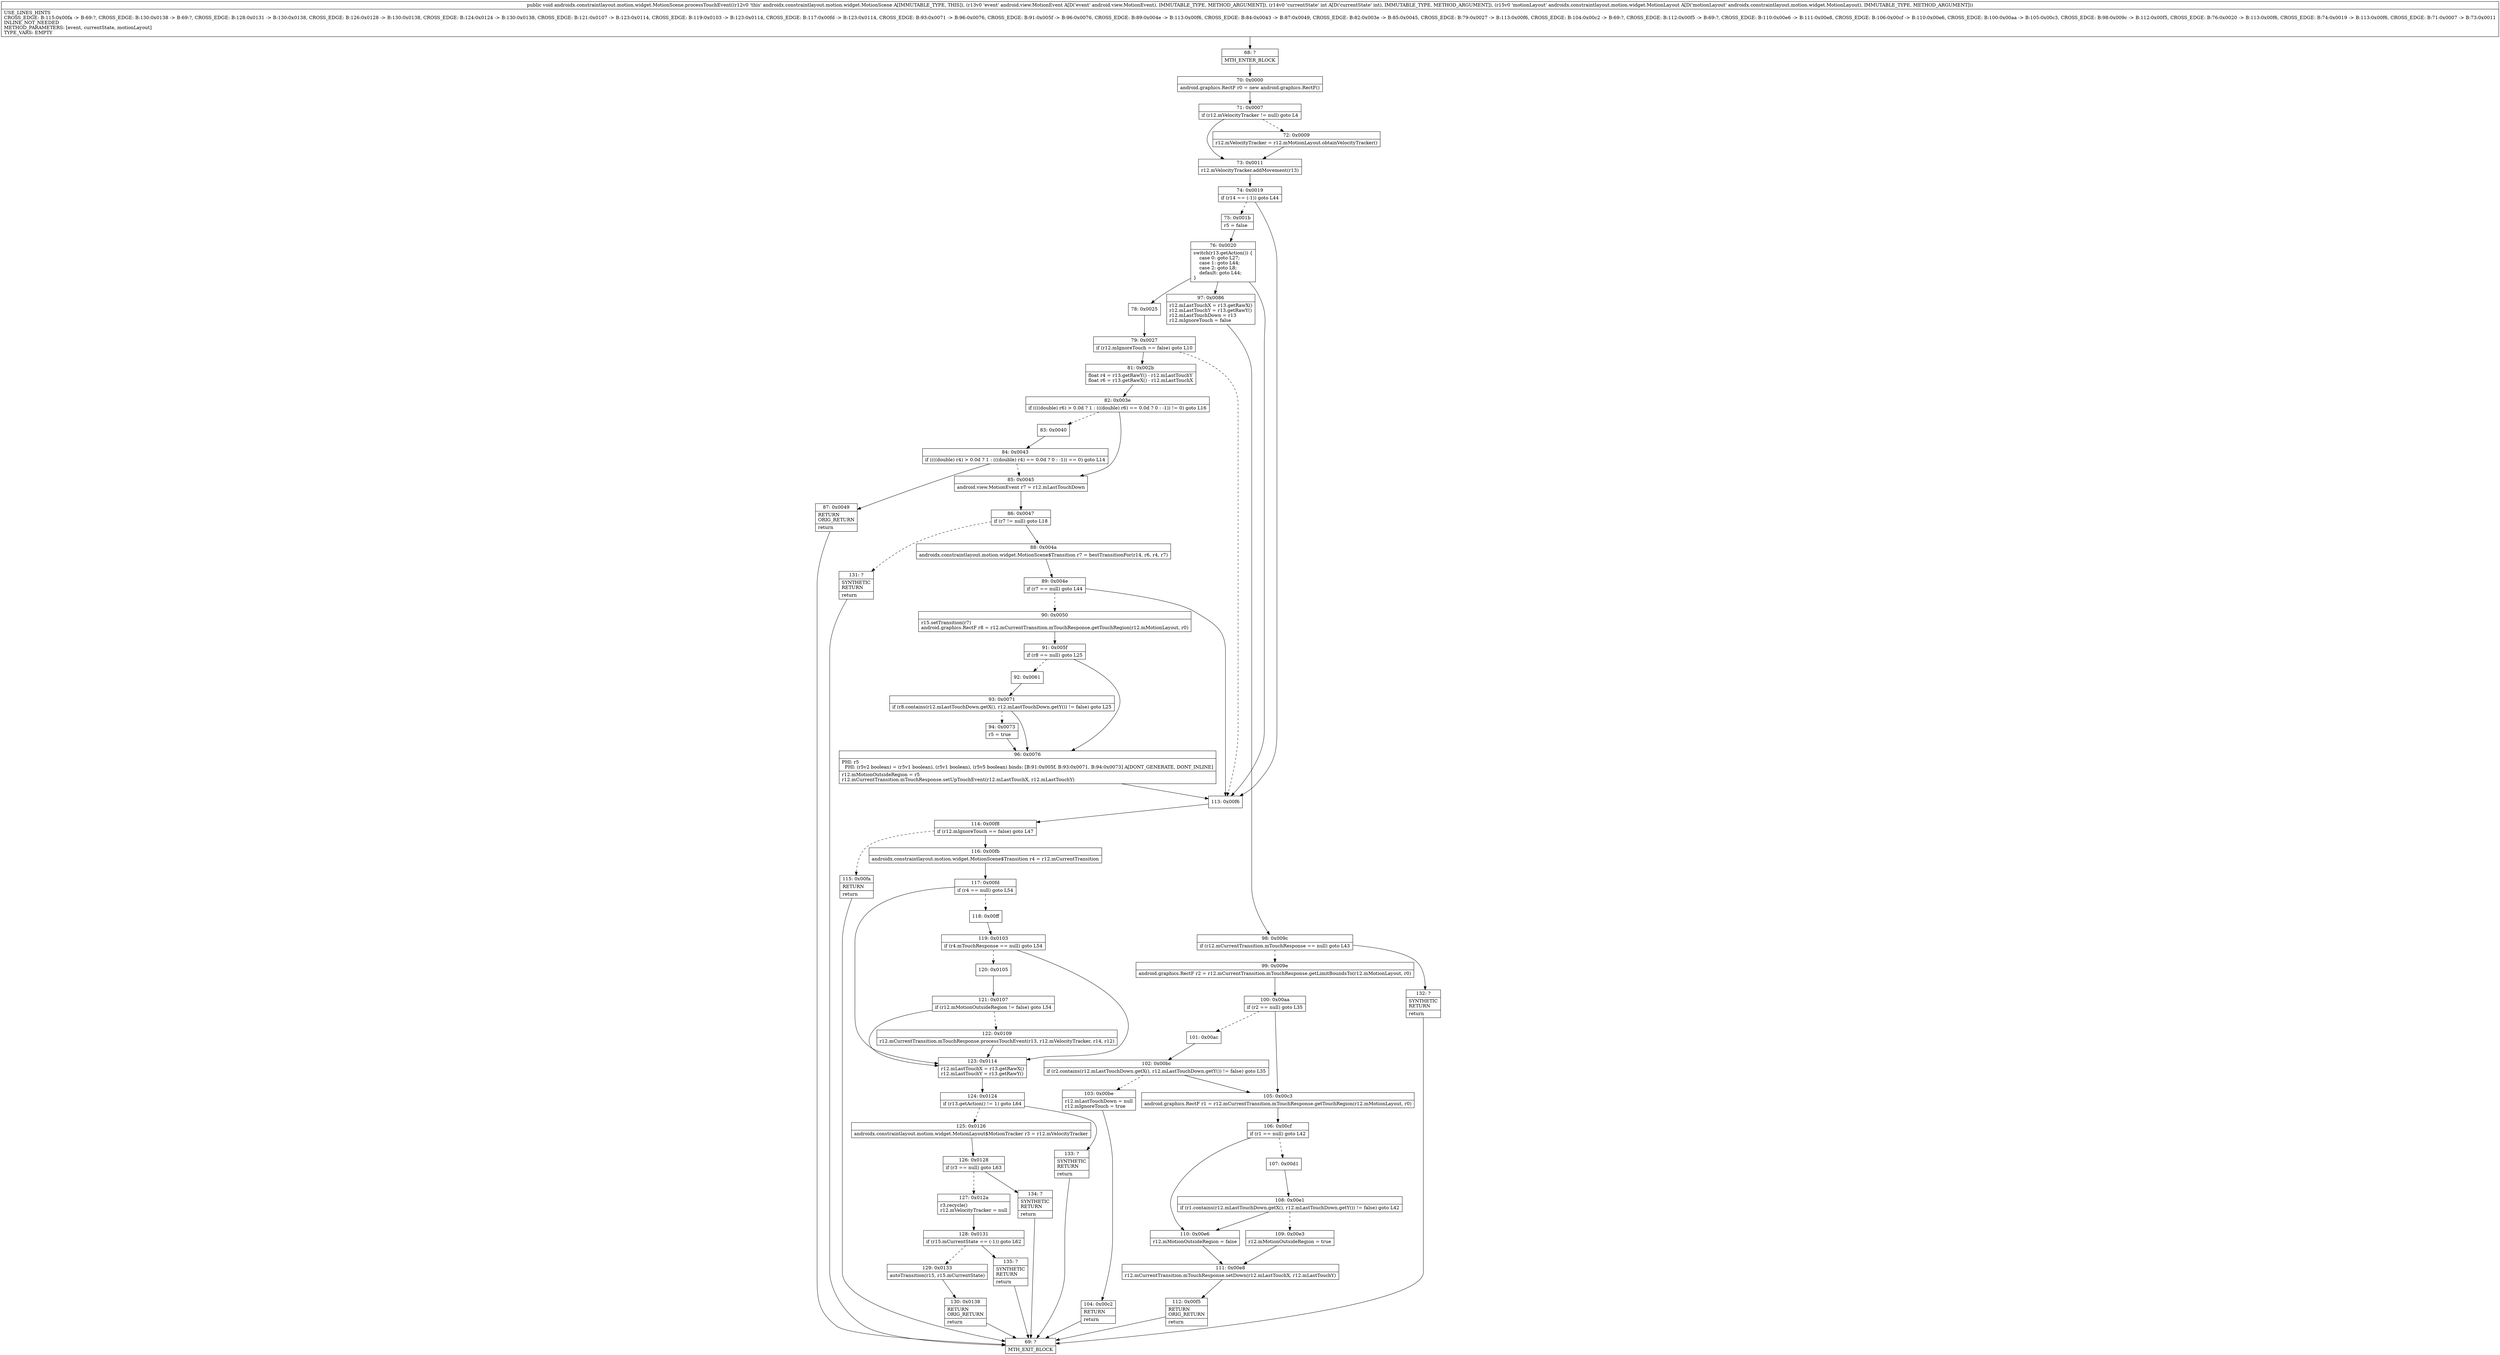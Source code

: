 digraph "CFG forandroidx.constraintlayout.motion.widget.MotionScene.processTouchEvent(Landroid\/view\/MotionEvent;ILandroidx\/constraintlayout\/motion\/widget\/MotionLayout;)V" {
Node_68 [shape=record,label="{68\:\ ?|MTH_ENTER_BLOCK\l}"];
Node_70 [shape=record,label="{70\:\ 0x0000|android.graphics.RectF r0 = new android.graphics.RectF()\l}"];
Node_71 [shape=record,label="{71\:\ 0x0007|if (r12.mVelocityTracker != null) goto L4\l}"];
Node_72 [shape=record,label="{72\:\ 0x0009|r12.mVelocityTracker = r12.mMotionLayout.obtainVelocityTracker()\l}"];
Node_73 [shape=record,label="{73\:\ 0x0011|r12.mVelocityTracker.addMovement(r13)\l}"];
Node_74 [shape=record,label="{74\:\ 0x0019|if (r14 == (\-1)) goto L44\l}"];
Node_75 [shape=record,label="{75\:\ 0x001b|r5 = false\l}"];
Node_76 [shape=record,label="{76\:\ 0x0020|switch(r13.getAction()) \{\l    case 0: goto L27;\l    case 1: goto L44;\l    case 2: goto L8;\l    default: goto L44;\l\}\l}"];
Node_78 [shape=record,label="{78\:\ 0x0025}"];
Node_79 [shape=record,label="{79\:\ 0x0027|if (r12.mIgnoreTouch == false) goto L10\l}"];
Node_81 [shape=record,label="{81\:\ 0x002b|float r4 = r13.getRawY() \- r12.mLastTouchY\lfloat r6 = r13.getRawX() \- r12.mLastTouchX\l}"];
Node_82 [shape=record,label="{82\:\ 0x003e|if ((((double) r6) \> 0.0d ? 1 : (((double) r6) == 0.0d ? 0 : \-1)) != 0) goto L16\l}"];
Node_83 [shape=record,label="{83\:\ 0x0040}"];
Node_84 [shape=record,label="{84\:\ 0x0043|if ((((double) r4) \> 0.0d ? 1 : (((double) r4) == 0.0d ? 0 : \-1)) == 0) goto L14\l}"];
Node_87 [shape=record,label="{87\:\ 0x0049|RETURN\lORIG_RETURN\l|return\l}"];
Node_69 [shape=record,label="{69\:\ ?|MTH_EXIT_BLOCK\l}"];
Node_85 [shape=record,label="{85\:\ 0x0045|android.view.MotionEvent r7 = r12.mLastTouchDown\l}"];
Node_86 [shape=record,label="{86\:\ 0x0047|if (r7 != null) goto L18\l}"];
Node_88 [shape=record,label="{88\:\ 0x004a|androidx.constraintlayout.motion.widget.MotionScene$Transition r7 = bestTransitionFor(r14, r6, r4, r7)\l}"];
Node_89 [shape=record,label="{89\:\ 0x004e|if (r7 == null) goto L44\l}"];
Node_90 [shape=record,label="{90\:\ 0x0050|r15.setTransition(r7)\landroid.graphics.RectF r8 = r12.mCurrentTransition.mTouchResponse.getTouchRegion(r12.mMotionLayout, r0)\l}"];
Node_91 [shape=record,label="{91\:\ 0x005f|if (r8 == null) goto L25\l}"];
Node_92 [shape=record,label="{92\:\ 0x0061}"];
Node_93 [shape=record,label="{93\:\ 0x0071|if (r8.contains(r12.mLastTouchDown.getX(), r12.mLastTouchDown.getY()) != false) goto L25\l}"];
Node_94 [shape=record,label="{94\:\ 0x0073|r5 = true\l}"];
Node_96 [shape=record,label="{96\:\ 0x0076|PHI: r5 \l  PHI: (r5v2 boolean) = (r5v1 boolean), (r5v1 boolean), (r5v5 boolean) binds: [B:91:0x005f, B:93:0x0071, B:94:0x0073] A[DONT_GENERATE, DONT_INLINE]\l|r12.mMotionOutsideRegion = r5\lr12.mCurrentTransition.mTouchResponse.setUpTouchEvent(r12.mLastTouchX, r12.mLastTouchY)\l}"];
Node_131 [shape=record,label="{131\:\ ?|SYNTHETIC\lRETURN\l|return\l}"];
Node_97 [shape=record,label="{97\:\ 0x0086|r12.mLastTouchX = r13.getRawX()\lr12.mLastTouchY = r13.getRawY()\lr12.mLastTouchDown = r13\lr12.mIgnoreTouch = false\l}"];
Node_98 [shape=record,label="{98\:\ 0x009c|if (r12.mCurrentTransition.mTouchResponse == null) goto L43\l}"];
Node_99 [shape=record,label="{99\:\ 0x009e|android.graphics.RectF r2 = r12.mCurrentTransition.mTouchResponse.getLimitBoundsTo(r12.mMotionLayout, r0)\l}"];
Node_100 [shape=record,label="{100\:\ 0x00aa|if (r2 == null) goto L35\l}"];
Node_101 [shape=record,label="{101\:\ 0x00ac}"];
Node_102 [shape=record,label="{102\:\ 0x00bc|if (r2.contains(r12.mLastTouchDown.getX(), r12.mLastTouchDown.getY()) != false) goto L35\l}"];
Node_103 [shape=record,label="{103\:\ 0x00be|r12.mLastTouchDown = null\lr12.mIgnoreTouch = true\l}"];
Node_104 [shape=record,label="{104\:\ 0x00c2|RETURN\l|return\l}"];
Node_105 [shape=record,label="{105\:\ 0x00c3|android.graphics.RectF r1 = r12.mCurrentTransition.mTouchResponse.getTouchRegion(r12.mMotionLayout, r0)\l}"];
Node_106 [shape=record,label="{106\:\ 0x00cf|if (r1 == null) goto L42\l}"];
Node_107 [shape=record,label="{107\:\ 0x00d1}"];
Node_108 [shape=record,label="{108\:\ 0x00e1|if (r1.contains(r12.mLastTouchDown.getX(), r12.mLastTouchDown.getY()) != false) goto L42\l}"];
Node_109 [shape=record,label="{109\:\ 0x00e3|r12.mMotionOutsideRegion = true\l}"];
Node_111 [shape=record,label="{111\:\ 0x00e8|r12.mCurrentTransition.mTouchResponse.setDown(r12.mLastTouchX, r12.mLastTouchY)\l}"];
Node_112 [shape=record,label="{112\:\ 0x00f5|RETURN\lORIG_RETURN\l|return\l}"];
Node_110 [shape=record,label="{110\:\ 0x00e6|r12.mMotionOutsideRegion = false\l}"];
Node_132 [shape=record,label="{132\:\ ?|SYNTHETIC\lRETURN\l|return\l}"];
Node_113 [shape=record,label="{113\:\ 0x00f6}"];
Node_114 [shape=record,label="{114\:\ 0x00f8|if (r12.mIgnoreTouch == false) goto L47\l}"];
Node_115 [shape=record,label="{115\:\ 0x00fa|RETURN\l|return\l}"];
Node_116 [shape=record,label="{116\:\ 0x00fb|androidx.constraintlayout.motion.widget.MotionScene$Transition r4 = r12.mCurrentTransition\l}"];
Node_117 [shape=record,label="{117\:\ 0x00fd|if (r4 == null) goto L54\l}"];
Node_118 [shape=record,label="{118\:\ 0x00ff}"];
Node_119 [shape=record,label="{119\:\ 0x0103|if (r4.mTouchResponse == null) goto L54\l}"];
Node_120 [shape=record,label="{120\:\ 0x0105}"];
Node_121 [shape=record,label="{121\:\ 0x0107|if (r12.mMotionOutsideRegion != false) goto L54\l}"];
Node_122 [shape=record,label="{122\:\ 0x0109|r12.mCurrentTransition.mTouchResponse.processTouchEvent(r13, r12.mVelocityTracker, r14, r12)\l}"];
Node_123 [shape=record,label="{123\:\ 0x0114|r12.mLastTouchX = r13.getRawX()\lr12.mLastTouchY = r13.getRawY()\l}"];
Node_124 [shape=record,label="{124\:\ 0x0124|if (r13.getAction() != 1) goto L64\l}"];
Node_125 [shape=record,label="{125\:\ 0x0126|androidx.constraintlayout.motion.widget.MotionLayout$MotionTracker r3 = r12.mVelocityTracker\l}"];
Node_126 [shape=record,label="{126\:\ 0x0128|if (r3 == null) goto L63\l}"];
Node_127 [shape=record,label="{127\:\ 0x012a|r3.recycle()\lr12.mVelocityTracker = null\l}"];
Node_128 [shape=record,label="{128\:\ 0x0131|if (r15.mCurrentState == (\-1)) goto L62\l}"];
Node_129 [shape=record,label="{129\:\ 0x0133|autoTransition(r15, r15.mCurrentState)\l}"];
Node_130 [shape=record,label="{130\:\ 0x0138|RETURN\lORIG_RETURN\l|return\l}"];
Node_135 [shape=record,label="{135\:\ ?|SYNTHETIC\lRETURN\l|return\l}"];
Node_134 [shape=record,label="{134\:\ ?|SYNTHETIC\lRETURN\l|return\l}"];
Node_133 [shape=record,label="{133\:\ ?|SYNTHETIC\lRETURN\l|return\l}"];
MethodNode[shape=record,label="{public void androidx.constraintlayout.motion.widget.MotionScene.processTouchEvent((r12v0 'this' androidx.constraintlayout.motion.widget.MotionScene A[IMMUTABLE_TYPE, THIS]), (r13v0 'event' android.view.MotionEvent A[D('event' android.view.MotionEvent), IMMUTABLE_TYPE, METHOD_ARGUMENT]), (r14v0 'currentState' int A[D('currentState' int), IMMUTABLE_TYPE, METHOD_ARGUMENT]), (r15v0 'motionLayout' androidx.constraintlayout.motion.widget.MotionLayout A[D('motionLayout' androidx.constraintlayout.motion.widget.MotionLayout), IMMUTABLE_TYPE, METHOD_ARGUMENT]))  | USE_LINES_HINTS\lCROSS_EDGE: B:115:0x00fa \-\> B:69:?, CROSS_EDGE: B:130:0x0138 \-\> B:69:?, CROSS_EDGE: B:128:0x0131 \-\> B:130:0x0138, CROSS_EDGE: B:126:0x0128 \-\> B:130:0x0138, CROSS_EDGE: B:124:0x0124 \-\> B:130:0x0138, CROSS_EDGE: B:121:0x0107 \-\> B:123:0x0114, CROSS_EDGE: B:119:0x0103 \-\> B:123:0x0114, CROSS_EDGE: B:117:0x00fd \-\> B:123:0x0114, CROSS_EDGE: B:93:0x0071 \-\> B:96:0x0076, CROSS_EDGE: B:91:0x005f \-\> B:96:0x0076, CROSS_EDGE: B:89:0x004e \-\> B:113:0x00f6, CROSS_EDGE: B:84:0x0043 \-\> B:87:0x0049, CROSS_EDGE: B:82:0x003e \-\> B:85:0x0045, CROSS_EDGE: B:79:0x0027 \-\> B:113:0x00f6, CROSS_EDGE: B:104:0x00c2 \-\> B:69:?, CROSS_EDGE: B:112:0x00f5 \-\> B:69:?, CROSS_EDGE: B:110:0x00e6 \-\> B:111:0x00e8, CROSS_EDGE: B:106:0x00cf \-\> B:110:0x00e6, CROSS_EDGE: B:100:0x00aa \-\> B:105:0x00c3, CROSS_EDGE: B:98:0x009c \-\> B:112:0x00f5, CROSS_EDGE: B:76:0x0020 \-\> B:113:0x00f6, CROSS_EDGE: B:74:0x0019 \-\> B:113:0x00f6, CROSS_EDGE: B:71:0x0007 \-\> B:73:0x0011\lINLINE_NOT_NEEDED\lMETHOD_PARAMETERS: [event, currentState, motionLayout]\lTYPE_VARS: EMPTY\l}"];
MethodNode -> Node_68;Node_68 -> Node_70;
Node_70 -> Node_71;
Node_71 -> Node_72[style=dashed];
Node_71 -> Node_73;
Node_72 -> Node_73;
Node_73 -> Node_74;
Node_74 -> Node_75[style=dashed];
Node_74 -> Node_113;
Node_75 -> Node_76;
Node_76 -> Node_78;
Node_76 -> Node_97;
Node_76 -> Node_113;
Node_78 -> Node_79;
Node_79 -> Node_81;
Node_79 -> Node_113[style=dashed];
Node_81 -> Node_82;
Node_82 -> Node_83[style=dashed];
Node_82 -> Node_85;
Node_83 -> Node_84;
Node_84 -> Node_85[style=dashed];
Node_84 -> Node_87;
Node_87 -> Node_69;
Node_85 -> Node_86;
Node_86 -> Node_88;
Node_86 -> Node_131[style=dashed];
Node_88 -> Node_89;
Node_89 -> Node_90[style=dashed];
Node_89 -> Node_113;
Node_90 -> Node_91;
Node_91 -> Node_92[style=dashed];
Node_91 -> Node_96;
Node_92 -> Node_93;
Node_93 -> Node_94[style=dashed];
Node_93 -> Node_96;
Node_94 -> Node_96;
Node_96 -> Node_113;
Node_131 -> Node_69;
Node_97 -> Node_98;
Node_98 -> Node_99[style=dashed];
Node_98 -> Node_132;
Node_99 -> Node_100;
Node_100 -> Node_101[style=dashed];
Node_100 -> Node_105;
Node_101 -> Node_102;
Node_102 -> Node_103[style=dashed];
Node_102 -> Node_105;
Node_103 -> Node_104;
Node_104 -> Node_69;
Node_105 -> Node_106;
Node_106 -> Node_107[style=dashed];
Node_106 -> Node_110;
Node_107 -> Node_108;
Node_108 -> Node_109[style=dashed];
Node_108 -> Node_110;
Node_109 -> Node_111;
Node_111 -> Node_112;
Node_112 -> Node_69;
Node_110 -> Node_111;
Node_132 -> Node_69;
Node_113 -> Node_114;
Node_114 -> Node_115[style=dashed];
Node_114 -> Node_116;
Node_115 -> Node_69;
Node_116 -> Node_117;
Node_117 -> Node_118[style=dashed];
Node_117 -> Node_123;
Node_118 -> Node_119;
Node_119 -> Node_120[style=dashed];
Node_119 -> Node_123;
Node_120 -> Node_121;
Node_121 -> Node_122[style=dashed];
Node_121 -> Node_123;
Node_122 -> Node_123;
Node_123 -> Node_124;
Node_124 -> Node_125[style=dashed];
Node_124 -> Node_133;
Node_125 -> Node_126;
Node_126 -> Node_127[style=dashed];
Node_126 -> Node_134;
Node_127 -> Node_128;
Node_128 -> Node_129[style=dashed];
Node_128 -> Node_135;
Node_129 -> Node_130;
Node_130 -> Node_69;
Node_135 -> Node_69;
Node_134 -> Node_69;
Node_133 -> Node_69;
}


